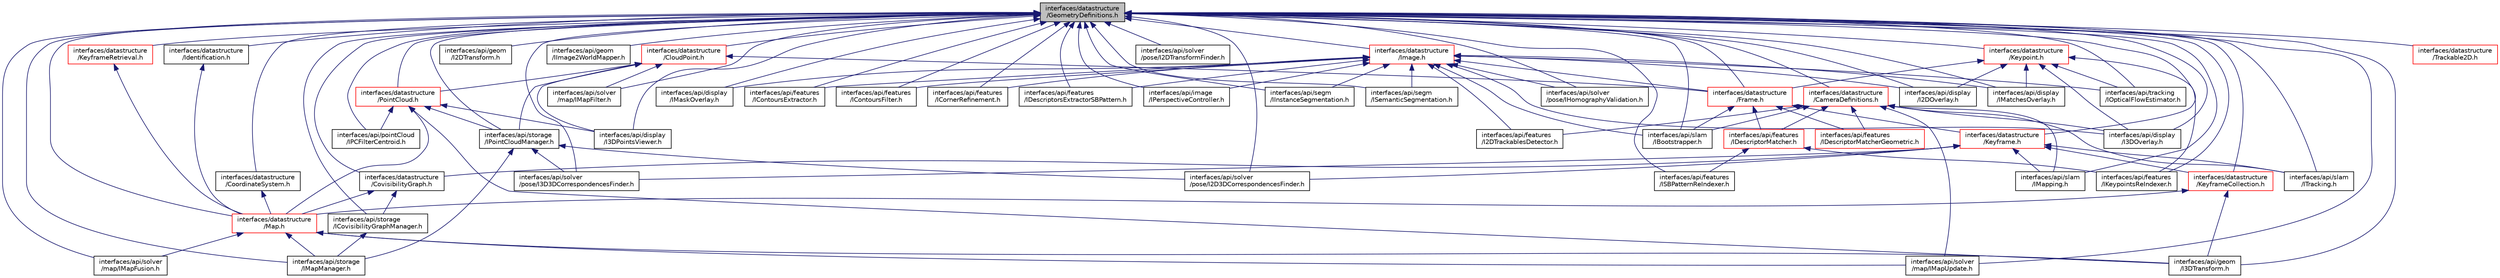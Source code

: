 digraph "interfaces/datastructure/GeometryDefinitions.h"
{
 // LATEX_PDF_SIZE
  edge [fontname="Helvetica",fontsize="10",labelfontname="Helvetica",labelfontsize="10"];
  node [fontname="Helvetica",fontsize="10",shape=record];
  Node1 [label="interfaces/datastructure\l/GeometryDefinitions.h",height=0.2,width=0.4,color="black", fillcolor="grey75", style="filled", fontcolor="black",tooltip=" "];
  Node1 -> Node2 [dir="back",color="midnightblue",fontsize="10",style="solid",fontname="Helvetica"];
  Node2 [label="interfaces/api/display\l/I2DOverlay.h",height=0.2,width=0.4,color="black", fillcolor="white", style="filled",URL="$_i2_d_overlay_8h_source.html",tooltip=" "];
  Node1 -> Node3 [dir="back",color="midnightblue",fontsize="10",style="solid",fontname="Helvetica"];
  Node3 [label="interfaces/api/display\l/I3DOverlay.h",height=0.2,width=0.4,color="black", fillcolor="white", style="filled",URL="$_i3_d_overlay_8h_source.html",tooltip=" "];
  Node1 -> Node4 [dir="back",color="midnightblue",fontsize="10",style="solid",fontname="Helvetica"];
  Node4 [label="interfaces/api/display\l/I3DPointsViewer.h",height=0.2,width=0.4,color="black", fillcolor="white", style="filled",URL="$_i3_d_points_viewer_8h_source.html",tooltip=" "];
  Node1 -> Node5 [dir="back",color="midnightblue",fontsize="10",style="solid",fontname="Helvetica"];
  Node5 [label="interfaces/api/display\l/IMaskOverlay.h",height=0.2,width=0.4,color="black", fillcolor="white", style="filled",URL="$_i_mask_overlay_8h_source.html",tooltip=" "];
  Node1 -> Node6 [dir="back",color="midnightblue",fontsize="10",style="solid",fontname="Helvetica"];
  Node6 [label="interfaces/api/display\l/IMatchesOverlay.h",height=0.2,width=0.4,color="black", fillcolor="white", style="filled",URL="$_i_matches_overlay_8h_source.html",tooltip=" "];
  Node1 -> Node7 [dir="back",color="midnightblue",fontsize="10",style="solid",fontname="Helvetica"];
  Node7 [label="interfaces/api/features\l/IContoursExtractor.h",height=0.2,width=0.4,color="black", fillcolor="white", style="filled",URL="$_i_contours_extractor_8h_source.html",tooltip=" "];
  Node1 -> Node8 [dir="back",color="midnightblue",fontsize="10",style="solid",fontname="Helvetica"];
  Node8 [label="interfaces/api/features\l/IContoursFilter.h",height=0.2,width=0.4,color="black", fillcolor="white", style="filled",URL="$_i_contours_filter_8h_source.html",tooltip=" "];
  Node1 -> Node9 [dir="back",color="midnightblue",fontsize="10",style="solid",fontname="Helvetica"];
  Node9 [label="interfaces/api/features\l/ICornerRefinement.h",height=0.2,width=0.4,color="black", fillcolor="white", style="filled",URL="$_i_corner_refinement_8h_source.html",tooltip=" "];
  Node1 -> Node10 [dir="back",color="midnightblue",fontsize="10",style="solid",fontname="Helvetica"];
  Node10 [label="interfaces/api/features\l/IDescriptorsExtractorSBPattern.h",height=0.2,width=0.4,color="black", fillcolor="white", style="filled",URL="$_i_descriptors_extractor_s_b_pattern_8h_source.html",tooltip=" "];
  Node1 -> Node11 [dir="back",color="midnightblue",fontsize="10",style="solid",fontname="Helvetica"];
  Node11 [label="interfaces/api/features\l/IKeypointsReIndexer.h",height=0.2,width=0.4,color="black", fillcolor="white", style="filled",URL="$_i_keypoints_re_indexer_8h_source.html",tooltip=" "];
  Node1 -> Node12 [dir="back",color="midnightblue",fontsize="10",style="solid",fontname="Helvetica"];
  Node12 [label="interfaces/api/features\l/ISBPatternReIndexer.h",height=0.2,width=0.4,color="black", fillcolor="white", style="filled",URL="$_i_s_b_pattern_re_indexer_8h_source.html",tooltip=" "];
  Node1 -> Node13 [dir="back",color="midnightblue",fontsize="10",style="solid",fontname="Helvetica"];
  Node13 [label="interfaces/api/geom\l/I2DTransform.h",height=0.2,width=0.4,color="black", fillcolor="white", style="filled",URL="$_i2_d_transform_8h_source.html",tooltip=" "];
  Node1 -> Node14 [dir="back",color="midnightblue",fontsize="10",style="solid",fontname="Helvetica"];
  Node14 [label="interfaces/api/geom\l/I3DTransform.h",height=0.2,width=0.4,color="black", fillcolor="white", style="filled",URL="$_i3_d_transform_8h_source.html",tooltip=" "];
  Node1 -> Node15 [dir="back",color="midnightblue",fontsize="10",style="solid",fontname="Helvetica"];
  Node15 [label="interfaces/api/geom\l/IImage2WorldMapper.h",height=0.2,width=0.4,color="black", fillcolor="white", style="filled",URL="$_i_image2_world_mapper_8h_source.html",tooltip=" "];
  Node1 -> Node16 [dir="back",color="midnightblue",fontsize="10",style="solid",fontname="Helvetica"];
  Node16 [label="interfaces/api/image\l/IPerspectiveController.h",height=0.2,width=0.4,color="black", fillcolor="white", style="filled",URL="$_i_perspective_controller_8h_source.html",tooltip=" "];
  Node1 -> Node17 [dir="back",color="midnightblue",fontsize="10",style="solid",fontname="Helvetica"];
  Node17 [label="interfaces/api/pointCloud\l/IPCFilterCentroid.h",height=0.2,width=0.4,color="black", fillcolor="white", style="filled",URL="$_i_p_c_filter_centroid_8h_source.html",tooltip=" "];
  Node1 -> Node18 [dir="back",color="midnightblue",fontsize="10",style="solid",fontname="Helvetica"];
  Node18 [label="interfaces/api/segm\l/IInstanceSegmentation.h",height=0.2,width=0.4,color="black", fillcolor="white", style="filled",URL="$_i_instance_segmentation_8h_source.html",tooltip=" "];
  Node1 -> Node19 [dir="back",color="midnightblue",fontsize="10",style="solid",fontname="Helvetica"];
  Node19 [label="interfaces/api/segm\l/ISemanticSegmentation.h",height=0.2,width=0.4,color="black", fillcolor="white", style="filled",URL="$_i_semantic_segmentation_8h_source.html",tooltip=" "];
  Node1 -> Node20 [dir="back",color="midnightblue",fontsize="10",style="solid",fontname="Helvetica"];
  Node20 [label="interfaces/api/slam\l/IBootstrapper.h",height=0.2,width=0.4,color="black", fillcolor="white", style="filled",URL="$_i_bootstrapper_8h_source.html",tooltip=" "];
  Node1 -> Node21 [dir="back",color="midnightblue",fontsize="10",style="solid",fontname="Helvetica"];
  Node21 [label="interfaces/api/slam\l/IMapping.h",height=0.2,width=0.4,color="black", fillcolor="white", style="filled",URL="$_i_mapping_8h_source.html",tooltip=" "];
  Node1 -> Node22 [dir="back",color="midnightblue",fontsize="10",style="solid",fontname="Helvetica"];
  Node22 [label="interfaces/api/slam\l/ITracking.h",height=0.2,width=0.4,color="black", fillcolor="white", style="filled",URL="$_i_tracking_8h_source.html",tooltip=" "];
  Node1 -> Node23 [dir="back",color="midnightblue",fontsize="10",style="solid",fontname="Helvetica"];
  Node23 [label="interfaces/api/solver\l/map/IMapFilter.h",height=0.2,width=0.4,color="black", fillcolor="white", style="filled",URL="$_i_map_filter_8h_source.html",tooltip=" "];
  Node1 -> Node24 [dir="back",color="midnightblue",fontsize="10",style="solid",fontname="Helvetica"];
  Node24 [label="interfaces/api/solver\l/map/IMapFusion.h",height=0.2,width=0.4,color="black", fillcolor="white", style="filled",URL="$_i_map_fusion_8h_source.html",tooltip=" "];
  Node1 -> Node25 [dir="back",color="midnightblue",fontsize="10",style="solid",fontname="Helvetica"];
  Node25 [label="interfaces/api/solver\l/map/IMapUpdate.h",height=0.2,width=0.4,color="black", fillcolor="white", style="filled",URL="$_i_map_update_8h_source.html",tooltip=" "];
  Node1 -> Node26 [dir="back",color="midnightblue",fontsize="10",style="solid",fontname="Helvetica"];
  Node26 [label="interfaces/api/solver\l/pose/I2D3DCorrespondencesFinder.h",height=0.2,width=0.4,color="black", fillcolor="white", style="filled",URL="$_i2_d3_d_correspondences_finder_8h_source.html",tooltip=" "];
  Node1 -> Node27 [dir="back",color="midnightblue",fontsize="10",style="solid",fontname="Helvetica"];
  Node27 [label="interfaces/api/solver\l/pose/I2DTransformFinder.h",height=0.2,width=0.4,color="black", fillcolor="white", style="filled",URL="$_i2_d_transform_finder_8h_source.html",tooltip=" "];
  Node1 -> Node28 [dir="back",color="midnightblue",fontsize="10",style="solid",fontname="Helvetica"];
  Node28 [label="interfaces/api/solver\l/pose/I3D3DCorrespondencesFinder.h",height=0.2,width=0.4,color="black", fillcolor="white", style="filled",URL="$_i3_d3_d_correspondences_finder_8h_source.html",tooltip=" "];
  Node1 -> Node29 [dir="back",color="midnightblue",fontsize="10",style="solid",fontname="Helvetica"];
  Node29 [label="interfaces/api/solver\l/pose/IHomographyValidation.h",height=0.2,width=0.4,color="black", fillcolor="white", style="filled",URL="$_i_homography_validation_8h_source.html",tooltip=" "];
  Node1 -> Node30 [dir="back",color="midnightblue",fontsize="10",style="solid",fontname="Helvetica"];
  Node30 [label="interfaces/api/storage\l/ICovisibilityGraphManager.h",height=0.2,width=0.4,color="black", fillcolor="white", style="filled",URL="$_i_covisibility_graph_manager_8h_source.html",tooltip=" "];
  Node30 -> Node31 [dir="back",color="midnightblue",fontsize="10",style="solid",fontname="Helvetica"];
  Node31 [label="interfaces/api/storage\l/IMapManager.h",height=0.2,width=0.4,color="black", fillcolor="white", style="filled",URL="$_i_map_manager_8h_source.html",tooltip=" "];
  Node1 -> Node31 [dir="back",color="midnightblue",fontsize="10",style="solid",fontname="Helvetica"];
  Node1 -> Node32 [dir="back",color="midnightblue",fontsize="10",style="solid",fontname="Helvetica"];
  Node32 [label="interfaces/api/storage\l/IPointCloudManager.h",height=0.2,width=0.4,color="black", fillcolor="white", style="filled",URL="$_i_point_cloud_manager_8h_source.html",tooltip=" "];
  Node32 -> Node26 [dir="back",color="midnightblue",fontsize="10",style="solid",fontname="Helvetica"];
  Node32 -> Node28 [dir="back",color="midnightblue",fontsize="10",style="solid",fontname="Helvetica"];
  Node32 -> Node31 [dir="back",color="midnightblue",fontsize="10",style="solid",fontname="Helvetica"];
  Node1 -> Node33 [dir="back",color="midnightblue",fontsize="10",style="solid",fontname="Helvetica"];
  Node33 [label="interfaces/api/tracking\l/IOpticalFlowEstimator.h",height=0.2,width=0.4,color="black", fillcolor="white", style="filled",URL="$_i_optical_flow_estimator_8h_source.html",tooltip=" "];
  Node1 -> Node34 [dir="back",color="midnightblue",fontsize="10",style="solid",fontname="Helvetica"];
  Node34 [label="interfaces/datastructure\l/CameraDefinitions.h",height=0.2,width=0.4,color="red", fillcolor="white", style="filled",URL="$_camera_definitions_8h.html",tooltip=" "];
  Node34 -> Node3 [dir="back",color="midnightblue",fontsize="10",style="solid",fontname="Helvetica"];
  Node34 -> Node35 [dir="back",color="midnightblue",fontsize="10",style="solid",fontname="Helvetica"];
  Node35 [label="interfaces/api/features\l/I2DTrackablesDetector.h",height=0.2,width=0.4,color="black", fillcolor="white", style="filled",URL="$_i2_d_trackables_detector_8h_source.html",tooltip=" "];
  Node34 -> Node36 [dir="back",color="midnightblue",fontsize="10",style="solid",fontname="Helvetica"];
  Node36 [label="interfaces/api/features\l/IDescriptorMatcher.h",height=0.2,width=0.4,color="red", fillcolor="white", style="filled",URL="$_i_descriptor_matcher_8h_source.html",tooltip=" "];
  Node36 -> Node11 [dir="back",color="midnightblue",fontsize="10",style="solid",fontname="Helvetica"];
  Node36 -> Node12 [dir="back",color="midnightblue",fontsize="10",style="solid",fontname="Helvetica"];
  Node34 -> Node38 [dir="back",color="midnightblue",fontsize="10",style="solid",fontname="Helvetica"];
  Node38 [label="interfaces/api/features\l/IDescriptorMatcherGeometric.h",height=0.2,width=0.4,color="red", fillcolor="white", style="filled",URL="$_i_descriptor_matcher_geometric_8h_source.html",tooltip=" "];
  Node34 -> Node20 [dir="back",color="midnightblue",fontsize="10",style="solid",fontname="Helvetica"];
  Node34 -> Node21 [dir="back",color="midnightblue",fontsize="10",style="solid",fontname="Helvetica"];
  Node34 -> Node22 [dir="back",color="midnightblue",fontsize="10",style="solid",fontname="Helvetica"];
  Node34 -> Node25 [dir="back",color="midnightblue",fontsize="10",style="solid",fontname="Helvetica"];
  Node1 -> Node87 [dir="back",color="midnightblue",fontsize="10",style="solid",fontname="Helvetica"];
  Node87 [label="interfaces/datastructure\l/CloudPoint.h",height=0.2,width=0.4,color="red", fillcolor="white", style="filled",URL="$_cloud_point_8h_source.html",tooltip=" "];
  Node87 -> Node4 [dir="back",color="midnightblue",fontsize="10",style="solid",fontname="Helvetica"];
  Node87 -> Node23 [dir="back",color="midnightblue",fontsize="10",style="solid",fontname="Helvetica"];
  Node87 -> Node32 [dir="back",color="midnightblue",fontsize="10",style="solid",fontname="Helvetica"];
  Node87 -> Node88 [dir="back",color="midnightblue",fontsize="10",style="solid",fontname="Helvetica"];
  Node88 [label="interfaces/datastructure\l/Frame.h",height=0.2,width=0.4,color="red", fillcolor="white", style="filled",URL="$_frame_8h_source.html",tooltip=" "];
  Node88 -> Node36 [dir="back",color="midnightblue",fontsize="10",style="solid",fontname="Helvetica"];
  Node88 -> Node38 [dir="back",color="midnightblue",fontsize="10",style="solid",fontname="Helvetica"];
  Node88 -> Node20 [dir="back",color="midnightblue",fontsize="10",style="solid",fontname="Helvetica"];
  Node88 -> Node91 [dir="back",color="midnightblue",fontsize="10",style="solid",fontname="Helvetica"];
  Node91 [label="interfaces/datastructure\l/Keyframe.h",height=0.2,width=0.4,color="red", fillcolor="white", style="filled",URL="$_keyframe_8h_source.html",tooltip=" "];
  Node91 -> Node21 [dir="back",color="midnightblue",fontsize="10",style="solid",fontname="Helvetica"];
  Node91 -> Node22 [dir="back",color="midnightblue",fontsize="10",style="solid",fontname="Helvetica"];
  Node91 -> Node26 [dir="back",color="midnightblue",fontsize="10",style="solid",fontname="Helvetica"];
  Node91 -> Node28 [dir="back",color="midnightblue",fontsize="10",style="solid",fontname="Helvetica"];
  Node91 -> Node94 [dir="back",color="midnightblue",fontsize="10",style="solid",fontname="Helvetica"];
  Node94 [label="interfaces/datastructure\l/CovisibilityGraph.h",height=0.2,width=0.4,color="black", fillcolor="white", style="filled",URL="$_covisibility_graph_8h_source.html",tooltip=" "];
  Node94 -> Node30 [dir="back",color="midnightblue",fontsize="10",style="solid",fontname="Helvetica"];
  Node94 -> Node95 [dir="back",color="midnightblue",fontsize="10",style="solid",fontname="Helvetica"];
  Node95 [label="interfaces/datastructure\l/Map.h",height=0.2,width=0.4,color="red", fillcolor="white", style="filled",URL="$_map_8h_source.html",tooltip=" "];
  Node95 -> Node14 [dir="back",color="midnightblue",fontsize="10",style="solid",fontname="Helvetica"];
  Node95 -> Node24 [dir="back",color="midnightblue",fontsize="10",style="solid",fontname="Helvetica"];
  Node95 -> Node25 [dir="back",color="midnightblue",fontsize="10",style="solid",fontname="Helvetica"];
  Node95 -> Node31 [dir="back",color="midnightblue",fontsize="10",style="solid",fontname="Helvetica"];
  Node91 -> Node96 [dir="back",color="midnightblue",fontsize="10",style="solid",fontname="Helvetica"];
  Node96 [label="interfaces/datastructure\l/KeyframeCollection.h",height=0.2,width=0.4,color="red", fillcolor="white", style="filled",URL="$_keyframe_collection_8h_source.html",tooltip=" "];
  Node96 -> Node14 [dir="back",color="midnightblue",fontsize="10",style="solid",fontname="Helvetica"];
  Node96 -> Node95 [dir="back",color="midnightblue",fontsize="10",style="solid",fontname="Helvetica"];
  Node87 -> Node97 [dir="back",color="midnightblue",fontsize="10",style="solid",fontname="Helvetica"];
  Node97 [label="interfaces/datastructure\l/PointCloud.h",height=0.2,width=0.4,color="red", fillcolor="white", style="filled",URL="$_point_cloud_8h_source.html",tooltip=" "];
  Node97 -> Node4 [dir="back",color="midnightblue",fontsize="10",style="solid",fontname="Helvetica"];
  Node97 -> Node14 [dir="back",color="midnightblue",fontsize="10",style="solid",fontname="Helvetica"];
  Node97 -> Node17 [dir="back",color="midnightblue",fontsize="10",style="solid",fontname="Helvetica"];
  Node97 -> Node32 [dir="back",color="midnightblue",fontsize="10",style="solid",fontname="Helvetica"];
  Node97 -> Node95 [dir="back",color="midnightblue",fontsize="10",style="solid",fontname="Helvetica"];
  Node1 -> Node101 [dir="back",color="midnightblue",fontsize="10",style="solid",fontname="Helvetica"];
  Node101 [label="interfaces/datastructure\l/CoordinateSystem.h",height=0.2,width=0.4,color="black", fillcolor="white", style="filled",URL="$_coordinate_system_8h_source.html",tooltip=" "];
  Node101 -> Node95 [dir="back",color="midnightblue",fontsize="10",style="solid",fontname="Helvetica"];
  Node1 -> Node94 [dir="back",color="midnightblue",fontsize="10",style="solid",fontname="Helvetica"];
  Node1 -> Node88 [dir="back",color="midnightblue",fontsize="10",style="solid",fontname="Helvetica"];
  Node1 -> Node102 [dir="back",color="midnightblue",fontsize="10",style="solid",fontname="Helvetica"];
  Node102 [label="interfaces/datastructure\l/Identification.h",height=0.2,width=0.4,color="black", fillcolor="white", style="filled",URL="$_identification_8h_source.html",tooltip=" "];
  Node102 -> Node95 [dir="back",color="midnightblue",fontsize="10",style="solid",fontname="Helvetica"];
  Node1 -> Node103 [dir="back",color="midnightblue",fontsize="10",style="solid",fontname="Helvetica"];
  Node103 [label="interfaces/datastructure\l/Image.h",height=0.2,width=0.4,color="red", fillcolor="white", style="filled",URL="$_image_8h_source.html",tooltip=" "];
  Node103 -> Node2 [dir="back",color="midnightblue",fontsize="10",style="solid",fontname="Helvetica"];
  Node103 -> Node3 [dir="back",color="midnightblue",fontsize="10",style="solid",fontname="Helvetica"];
  Node103 -> Node5 [dir="back",color="midnightblue",fontsize="10",style="solid",fontname="Helvetica"];
  Node103 -> Node6 [dir="back",color="midnightblue",fontsize="10",style="solid",fontname="Helvetica"];
  Node103 -> Node35 [dir="back",color="midnightblue",fontsize="10",style="solid",fontname="Helvetica"];
  Node103 -> Node7 [dir="back",color="midnightblue",fontsize="10",style="solid",fontname="Helvetica"];
  Node103 -> Node8 [dir="back",color="midnightblue",fontsize="10",style="solid",fontname="Helvetica"];
  Node103 -> Node9 [dir="back",color="midnightblue",fontsize="10",style="solid",fontname="Helvetica"];
  Node103 -> Node10 [dir="back",color="midnightblue",fontsize="10",style="solid",fontname="Helvetica"];
  Node103 -> Node16 [dir="back",color="midnightblue",fontsize="10",style="solid",fontname="Helvetica"];
  Node103 -> Node18 [dir="back",color="midnightblue",fontsize="10",style="solid",fontname="Helvetica"];
  Node103 -> Node19 [dir="back",color="midnightblue",fontsize="10",style="solid",fontname="Helvetica"];
  Node103 -> Node20 [dir="back",color="midnightblue",fontsize="10",style="solid",fontname="Helvetica"];
  Node103 -> Node29 [dir="back",color="midnightblue",fontsize="10",style="solid",fontname="Helvetica"];
  Node103 -> Node33 [dir="back",color="midnightblue",fontsize="10",style="solid",fontname="Helvetica"];
  Node103 -> Node88 [dir="back",color="midnightblue",fontsize="10",style="solid",fontname="Helvetica"];
  Node1 -> Node91 [dir="back",color="midnightblue",fontsize="10",style="solid",fontname="Helvetica"];
  Node1 -> Node96 [dir="back",color="midnightblue",fontsize="10",style="solid",fontname="Helvetica"];
  Node1 -> Node116 [dir="back",color="midnightblue",fontsize="10",style="solid",fontname="Helvetica"];
  Node116 [label="interfaces/datastructure\l/KeyframeRetrieval.h",height=0.2,width=0.4,color="red", fillcolor="white", style="filled",URL="$_keyframe_retrieval_8h_source.html",tooltip=" "];
  Node116 -> Node95 [dir="back",color="midnightblue",fontsize="10",style="solid",fontname="Helvetica"];
  Node1 -> Node117 [dir="back",color="midnightblue",fontsize="10",style="solid",fontname="Helvetica"];
  Node117 [label="interfaces/datastructure\l/Keypoint.h",height=0.2,width=0.4,color="red", fillcolor="white", style="filled",URL="$_keypoint_8h_source.html",tooltip=" "];
  Node117 -> Node2 [dir="back",color="midnightblue",fontsize="10",style="solid",fontname="Helvetica"];
  Node117 -> Node3 [dir="back",color="midnightblue",fontsize="10",style="solid",fontname="Helvetica"];
  Node117 -> Node6 [dir="back",color="midnightblue",fontsize="10",style="solid",fontname="Helvetica"];
  Node117 -> Node11 [dir="back",color="midnightblue",fontsize="10",style="solid",fontname="Helvetica"];
  Node117 -> Node33 [dir="back",color="midnightblue",fontsize="10",style="solid",fontname="Helvetica"];
  Node117 -> Node88 [dir="back",color="midnightblue",fontsize="10",style="solid",fontname="Helvetica"];
  Node1 -> Node95 [dir="back",color="midnightblue",fontsize="10",style="solid",fontname="Helvetica"];
  Node1 -> Node97 [dir="back",color="midnightblue",fontsize="10",style="solid",fontname="Helvetica"];
  Node1 -> Node82 [dir="back",color="midnightblue",fontsize="10",style="solid",fontname="Helvetica"];
  Node82 [label="interfaces/datastructure\l/Trackable2D.h",height=0.2,width=0.4,color="red", fillcolor="white", style="filled",URL="$_trackable2_d_8h_source.html",tooltip=" "];
}
